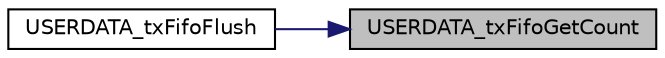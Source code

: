 digraph "USERDATA_txFifoGetCount"
{
 // INTERACTIVE_SVG=YES
 // LATEX_PDF_SIZE
  edge [fontname="Helvetica",fontsize="10",labelfontname="Helvetica",labelfontsize="10"];
  node [fontname="Helvetica",fontsize="10",shape=record];
  rankdir="RL";
  Node1 [label="USERDATA_txFifoGetCount",height=0.2,width=0.4,color="black", fillcolor="grey75", style="filled", fontcolor="black",tooltip="count number of elements in TX fifo"];
  Node1 -> Node2 [dir="back",color="midnightblue",fontsize="10",style="solid",fontname="Helvetica"];
  Node2 [label="USERDATA_txFifoFlush",height=0.2,width=0.4,color="black", fillcolor="white", style="filled",URL="$db/d4f/group___u_s_e_r___d_a_t_a.html#ga029850e8ca80a3be9b099582f5c7488a",tooltip="flush TX fifo"];
}
